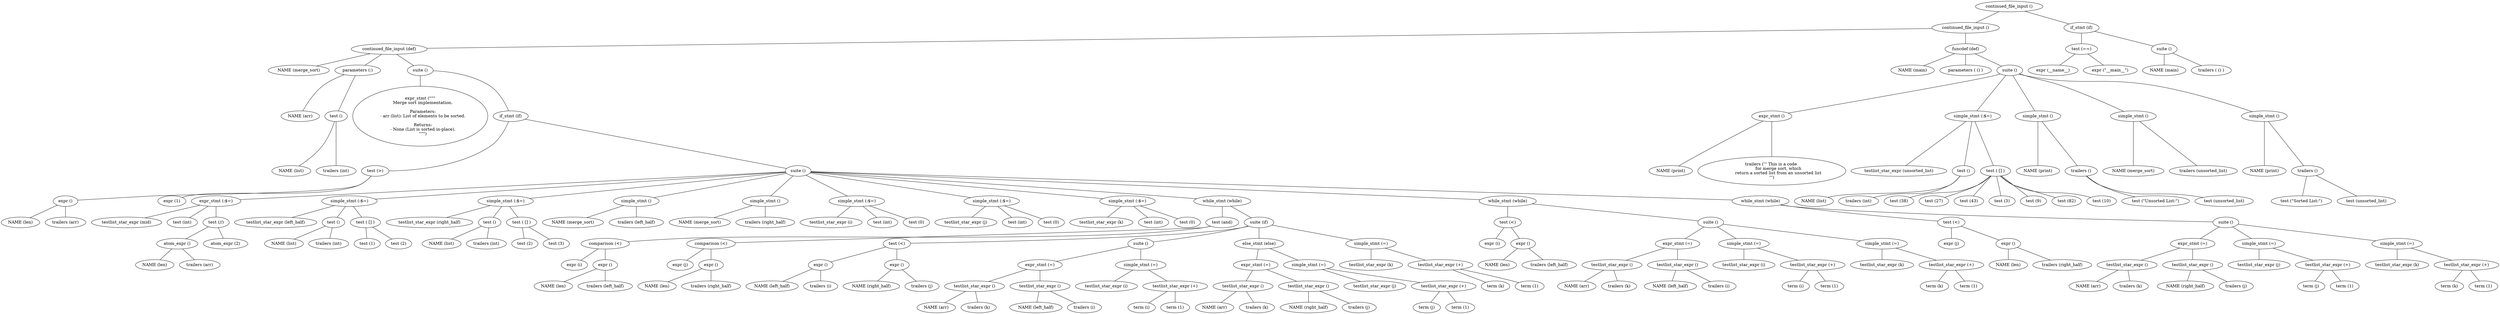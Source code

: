 Graph {
node1 [label="continued_file_input ()"];
node2 [label="continued_file_input ()"];
node3 [label="continued_file_input (def)"];
node4 [label="NAME (merge_sort)"];
node5 [label="parameters (:)"];
node6 [label="NAME (arr)"];
node7 [label="test ()"];
node8 [label="NAME (list)"];
node9 [label="trailers (int)"];
node10 [label="suite ()"];
node11 [label="expr_stmt (&quot;&quot;&quot;
    Merge sort implementation.
    
    Parameters:
    - arr (list): List of elements to be sorted.
    
    Returns:
    - None (List is sorted in-place).
    &quot;&quot;&quot;)"];
node12 [label="if_stmt (if)"];
node13 [label="test (>)"];
node14 [label="expr ()"];
node15 [label="NAME (len)"];
node16 [label="trailers (arr)"];
node17 [label="expr (1)"];
node18 [label="suite ()"];
node19 [label="expr_stmt (:$=)"];
node20 [label="testlist_star_expr (mid)"];
node21 [label="test (int)"];
node22 [label="test (//)"];
node23 [label="atom_expr ()"];
node24 [label="NAME (len)"];
node25 [label="trailers (arr)"];
node26 [label="atom_expr (2)"];
node27 [label="simple_stmt (:$=)"];
node28 [label="testlist_star_expr (left_half)"];
node29 [label="test ()"];
node30 [label="NAME (list)"];
node31 [label="trailers (int)"];
node32 [label="test ( [] )"];
node33 [label="test (1)"];
node34 [label="test (2)"];
node35 [label="simple_stmt (:$=)"];
node36 [label="testlist_star_expr (right_half)"];
node37 [label="test ()"];
node38 [label="NAME (list)"];
node39 [label="trailers (int)"];
node40 [label="test ( [] )"];
node41 [label="test (2)"];
node42 [label="test (3)"];
node43 [label="simple_stmt ()"];
node44 [label="NAME (merge_sort)"];
node45 [label="trailers (left_half)"];
node46 [label="simple_stmt ()"];
node47 [label="NAME (merge_sort)"];
node48 [label="trailers (right_half)"];
node49 [label="simple_stmt (:$=)"];
node50 [label="testlist_star_expr (i)"];
node51 [label="test (int)"];
node52 [label="test (0)"];
node53 [label="simple_stmt (:$=)"];
node54 [label="testlist_star_expr (j)"];
node55 [label="test (int)"];
node56 [label="test (0)"];
node57 [label="simple_stmt (:$=)"];
node58 [label="testlist_star_expr (k)"];
node59 [label="test (int)"];
node60 [label="test (0)"];
node61 [label="while_stmt (while)"];
node62 [label="test (and)"];
node63 [label="comparison (<)"];
node64 [label="expr (i)"];
node65 [label="expr ()"];
node66 [label="NAME (len)"];
node67 [label="trailers (left_half)"];
node68 [label="comparison (<)"];
node69 [label="expr (j)"];
node70 [label="expr ()"];
node71 [label="NAME (len)"];
node72 [label="trailers (right_half)"];
node73 [label="suite (if)"];
node74 [label="test (<)"];
node75 [label="expr ()"];
node76 [label="NAME (left_half)"];
node77 [label="trailers (i)"];
node78 [label="expr ()"];
node79 [label="NAME (right_half)"];
node80 [label="trailers (j)"];
node81 [label="suite ()"];
node82 [label="expr_stmt (=)"];
node83 [label="testlist_star_expr ()"];
node84 [label="NAME (arr)"];
node85 [label="trailers (k)"];
node86 [label="testlist_star_expr ()"];
node87 [label="NAME (left_half)"];
node88 [label="trailers (i)"];
node89 [label="simple_stmt (=)"];
node90 [label="testlist_star_expr (i)"];
node91 [label="testlist_star_expr (+)"];
node92 [label="term (i)"];
node93 [label="term (1)"];
node94 [label="else_stmt (else)"];
node95 [label="expr_stmt (=)"];
node96 [label="testlist_star_expr ()"];
node97 [label="NAME (arr)"];
node98 [label="trailers (k)"];
node99 [label="testlist_star_expr ()"];
node100 [label="NAME (right_half)"];
node101 [label="trailers (j)"];
node102 [label="simple_stmt (=)"];
node103 [label="testlist_star_expr (j)"];
node104 [label="testlist_star_expr (+)"];
node105 [label="term (j)"];
node106 [label="term (1)"];
node107 [label="simple_stmt (=)"];
node108 [label="testlist_star_expr (k)"];
node109 [label="testlist_star_expr (+)"];
node110 [label="term (k)"];
node111 [label="term (1)"];
node112 [label="while_stmt (while)"];
node113 [label="test (<)"];
node114 [label="expr (i)"];
node115 [label="expr ()"];
node116 [label="NAME (len)"];
node117 [label="trailers (left_half)"];
node118 [label="suite ()"];
node119 [label="expr_stmt (=)"];
node120 [label="testlist_star_expr ()"];
node121 [label="NAME (arr)"];
node122 [label="trailers (k)"];
node123 [label="testlist_star_expr ()"];
node124 [label="NAME (left_half)"];
node125 [label="trailers (i)"];
node126 [label="simple_stmt (=)"];
node127 [label="testlist_star_expr (i)"];
node128 [label="testlist_star_expr (+)"];
node129 [label="term (i)"];
node130 [label="term (1)"];
node131 [label="simple_stmt (=)"];
node132 [label="testlist_star_expr (k)"];
node133 [label="testlist_star_expr (+)"];
node134 [label="term (k)"];
node135 [label="term (1)"];
node136 [label="while_stmt (while)"];
node137 [label="test (<)"];
node138 [label="expr (j)"];
node139 [label="expr ()"];
node140 [label="NAME (len)"];
node141 [label="trailers (right_half)"];
node142 [label="suite ()"];
node143 [label="expr_stmt (=)"];
node144 [label="testlist_star_expr ()"];
node145 [label="NAME (arr)"];
node146 [label="trailers (k)"];
node147 [label="testlist_star_expr ()"];
node148 [label="NAME (right_half)"];
node149 [label="trailers (j)"];
node150 [label="simple_stmt (=)"];
node151 [label="testlist_star_expr (j)"];
node152 [label="testlist_star_expr (+)"];
node153 [label="term (j)"];
node154 [label="term (1)"];
node155 [label="simple_stmt (=)"];
node156 [label="testlist_star_expr (k)"];
node157 [label="testlist_star_expr (+)"];
node158 [label="term (k)"];
node159 [label="term (1)"];
node160 [label="funcdef (def)"];
node161 [label="NAME (main)"];
node162 [label="parameters ( () )"];
node163 [label="suite ()"];
node164 [label="expr_stmt ()"];
node165 [label="NAME (print)"];
node166 [label="trailers (''' This is a code 
          for merge sort, which
          return a sorted list from an unsorted list\n''')"];
node167 [label="simple_stmt (:$=)"];
node168 [label="testlist_star_expr (unsorted_list)"];
node169 [label="test ()"];
node170 [label="NAME (list)"];
node171 [label="trailers (int)"];
node172 [label="test ( [] )"];
node173 [label="test (38)"];
node174 [label="test (27)"];
node175 [label="test (43)"];
node176 [label="test (3)"];
node177 [label="test (9)"];
node178 [label="test (82)"];
node179 [label="test (10)"];
node180 [label="simple_stmt ()"];
node181 [label="NAME (print)"];
node182 [label="trailers ()"];
node183 [label="test (&quot;Unsorted List:&quot;)"];
node184 [label="test (unsorted_list)"];
node185 [label="simple_stmt ()"];
node186 [label="NAME (merge_sort)"];
node187 [label="trailers (unsorted_list)"];
node188 [label="simple_stmt ()"];
node189 [label="NAME (print)"];
node190 [label="trailers ()"];
node191 [label="test (&quot;Sorted List:&quot;)"];
node192 [label="test (unsorted_list)"];
node193 [label="if_stmt (if)"];
node194 [label="test (==)"];
node195 [label="expr (__name__)"];
node196 [label="expr (&quot;__main__&quot;)"];
node197 [label="suite ()"];
node198 [label="NAME (main)"];
node199 [label="trailers ( () )"];

node1 -- node2;
node2 -- node3;
node3 -- node4;
node3 -- node5;
node5 -- node6;
node5 -- node7;
node7 -- node8;
node7 -- node9;
node3 -- node10;
node10 -- node11;
node10 -- node12;
node12 -- node13;
node13 -- node14;
node14 -- node15;
node14 -- node16;
node13 -- node17;
node12 -- node18;
node18 -- node19;
node19 -- node20;
node19 -- node21;
node19 -- node22;
node22 -- node23;
node23 -- node24;
node23 -- node25;
node22 -- node26;
node18 -- node27;
node27 -- node28;
node27 -- node29;
node29 -- node30;
node29 -- node31;
node27 -- node32;
node32 -- node33;
node32 -- node34;
node18 -- node35;
node35 -- node36;
node35 -- node37;
node37 -- node38;
node37 -- node39;
node35 -- node40;
node40 -- node41;
node40 -- node42;
node18 -- node43;
node43 -- node44;
node43 -- node45;
node18 -- node46;
node46 -- node47;
node46 -- node48;
node18 -- node49;
node49 -- node50;
node49 -- node51;
node49 -- node52;
node18 -- node53;
node53 -- node54;
node53 -- node55;
node53 -- node56;
node18 -- node57;
node57 -- node58;
node57 -- node59;
node57 -- node60;
node18 -- node61;
node61 -- node62;
node62 -- node63;
node63 -- node64;
node63 -- node65;
node65 -- node66;
node65 -- node67;
node62 -- node68;
node68 -- node69;
node68 -- node70;
node70 -- node71;
node70 -- node72;
node61 -- node73;
node73 -- node74;
node74 -- node75;
node75 -- node76;
node75 -- node77;
node74 -- node78;
node78 -- node79;
node78 -- node80;
node73 -- node81;
node81 -- node82;
node82 -- node83;
node83 -- node84;
node83 -- node85;
node82 -- node86;
node86 -- node87;
node86 -- node88;
node81 -- node89;
node89 -- node90;
node89 -- node91;
node91 -- node92;
node91 -- node93;
node73 -- node94;
node94 -- node95;
node95 -- node96;
node96 -- node97;
node96 -- node98;
node95 -- node99;
node99 -- node100;
node99 -- node101;
node94 -- node102;
node102 -- node103;
node102 -- node104;
node104 -- node105;
node104 -- node106;
node73 -- node107;
node107 -- node108;
node107 -- node109;
node109 -- node110;
node109 -- node111;
node18 -- node112;
node112 -- node113;
node113 -- node114;
node113 -- node115;
node115 -- node116;
node115 -- node117;
node112 -- node118;
node118 -- node119;
node119 -- node120;
node120 -- node121;
node120 -- node122;
node119 -- node123;
node123 -- node124;
node123 -- node125;
node118 -- node126;
node126 -- node127;
node126 -- node128;
node128 -- node129;
node128 -- node130;
node118 -- node131;
node131 -- node132;
node131 -- node133;
node133 -- node134;
node133 -- node135;
node18 -- node136;
node136 -- node137;
node137 -- node138;
node137 -- node139;
node139 -- node140;
node139 -- node141;
node136 -- node142;
node142 -- node143;
node143 -- node144;
node144 -- node145;
node144 -- node146;
node143 -- node147;
node147 -- node148;
node147 -- node149;
node142 -- node150;
node150 -- node151;
node150 -- node152;
node152 -- node153;
node152 -- node154;
node142 -- node155;
node155 -- node156;
node155 -- node157;
node157 -- node158;
node157 -- node159;
node2 -- node160;
node160 -- node161;
node160 -- node162;
node160 -- node163;
node163 -- node164;
node164 -- node165;
node164 -- node166;
node163 -- node167;
node167 -- node168;
node167 -- node169;
node169 -- node170;
node169 -- node171;
node167 -- node172;
node172 -- node173;
node172 -- node174;
node172 -- node175;
node172 -- node176;
node172 -- node177;
node172 -- node178;
node172 -- node179;
node163 -- node180;
node180 -- node181;
node180 -- node182;
node182 -- node183;
node182 -- node184;
node163 -- node185;
node185 -- node186;
node185 -- node187;
node163 -- node188;
node188 -- node189;
node188 -- node190;
node190 -- node191;
node190 -- node192;
node1 -- node193;
node193 -- node194;
node194 -- node195;
node194 -- node196;
node193 -- node197;
node197 -- node198;
node197 -- node199;

}
